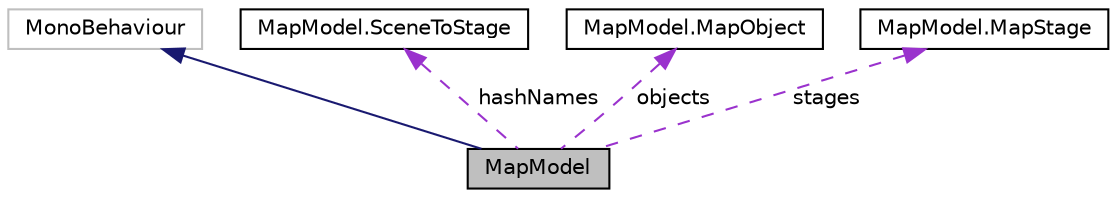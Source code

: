digraph "MapModel"
{
  edge [fontname="Helvetica",fontsize="10",labelfontname="Helvetica",labelfontsize="10"];
  node [fontname="Helvetica",fontsize="10",shape=record];
  Node2 [label="MapModel",height=0.2,width=0.4,color="black", fillcolor="grey75", style="filled", fontcolor="black"];
  Node3 -> Node2 [dir="back",color="midnightblue",fontsize="10",style="solid",fontname="Helvetica"];
  Node3 [label="MonoBehaviour",height=0.2,width=0.4,color="grey75", fillcolor="white", style="filled"];
  Node4 -> Node2 [dir="back",color="darkorchid3",fontsize="10",style="dashed",label=" hashNames" ,fontname="Helvetica"];
  Node4 [label="MapModel.SceneToStage",height=0.2,width=0.4,color="black", fillcolor="white", style="filled",URL="$class_map_model_1_1_scene_to_stage.html",tooltip="Parses the names coming from SCENES to formal hash names of map stages that should appear in that sce..."];
  Node5 -> Node2 [dir="back",color="darkorchid3",fontsize="10",style="dashed",label=" objects" ,fontname="Helvetica"];
  Node5 [label="MapModel.MapObject",height=0.2,width=0.4,color="black", fillcolor="white", style="filled",URL="$class_map_model_1_1_map_object.html",tooltip="A dummy class to encapsulate the info needed to insert maps in the dictionary. We need it for being a..."];
  Node6 -> Node2 [dir="back",color="darkorchid3",fontsize="10",style="dashed",label=" stages" ,fontname="Helvetica"];
  Node6 [label="MapModel.MapStage",height=0.2,width=0.4,color="black", fillcolor="white", style="filled",URL="$class_map_model_1_1_map_stage.html",tooltip="A dummy class to encapsulate the info needed to insert maps in the dictionary. We need it for being a..."];
}
